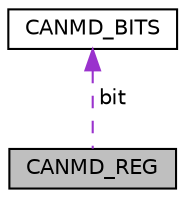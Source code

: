 digraph "CANMD_REG"
{
  edge [fontname="Helvetica",fontsize="10",labelfontname="Helvetica",labelfontsize="10"];
  node [fontname="Helvetica",fontsize="10",shape=record];
  Node1 [label="CANMD_REG",height=0.2,width=0.4,color="black", fillcolor="grey75", style="filled", fontcolor="black"];
  Node2 -> Node1 [dir="back",color="darkorchid3",fontsize="10",style="dashed",label=" bit" ];
  Node2 [label="CANMD_BITS",height=0.2,width=0.4,color="black", fillcolor="white", style="filled",URL="$struct_c_a_n_m_d___b_i_t_s.html"];
}
